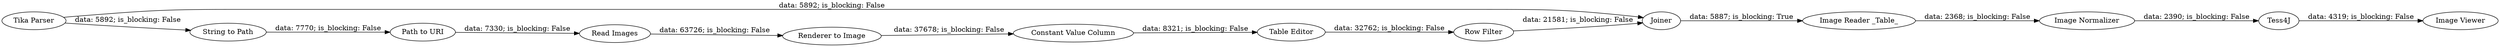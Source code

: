digraph {
	"-5349011693201500759_36" [label="Table Editor"]
	"-5349011693201500759_41" [label="Row Filter"]
	"-5349011693201500759_9" [label="Tika Parser"]
	"-5349011693201500759_15" [label="Image Reader _Table_"]
	"8553665660353055573_40" [label="Constant Value Column"]
	"8553665660353055573_2" [label="Read Images"]
	"8553665660353055573_8" [label="Path to URI"]
	"-5349011693201500759_42" [label=Joiner]
	"-5349011693201500759_12" [label=Tess4J]
	"-5349011693201500759_13" [label="Image Normalizer"]
	"8553665660353055573_39" [label="Renderer to Image"]
	"8553665660353055573_37" [label="String to Path"]
	"-5349011693201500759_11" [label="Image Viewer"]
	"-5349011693201500759_12" -> "-5349011693201500759_11" [label="data: 4319; is_blocking: False"]
	"8553665660353055573_40" -> "-5349011693201500759_36" [label="data: 8321; is_blocking: False"]
	"-5349011693201500759_36" -> "-5349011693201500759_41" [label="data: 32762; is_blocking: False"]
	"8553665660353055573_2" -> "8553665660353055573_39" [label="data: 63726; is_blocking: False"]
	"-5349011693201500759_13" -> "-5349011693201500759_12" [label="data: 2390; is_blocking: False"]
	"-5349011693201500759_15" -> "-5349011693201500759_13" [label="data: 2368; is_blocking: False"]
	"8553665660353055573_8" -> "8553665660353055573_2" [label="data: 7330; is_blocking: False"]
	"-5349011693201500759_9" -> "8553665660353055573_37" [label="data: 5892; is_blocking: False"]
	"-5349011693201500759_41" -> "-5349011693201500759_42" [label="data: 21581; is_blocking: False"]
	"8553665660353055573_39" -> "8553665660353055573_40" [label="data: 37678; is_blocking: False"]
	"-5349011693201500759_42" -> "-5349011693201500759_15" [label="data: 5887; is_blocking: True"]
	"-5349011693201500759_9" -> "-5349011693201500759_42" [label="data: 5892; is_blocking: False"]
	"8553665660353055573_37" -> "8553665660353055573_8" [label="data: 7770; is_blocking: False"]
	rankdir=LR
}
